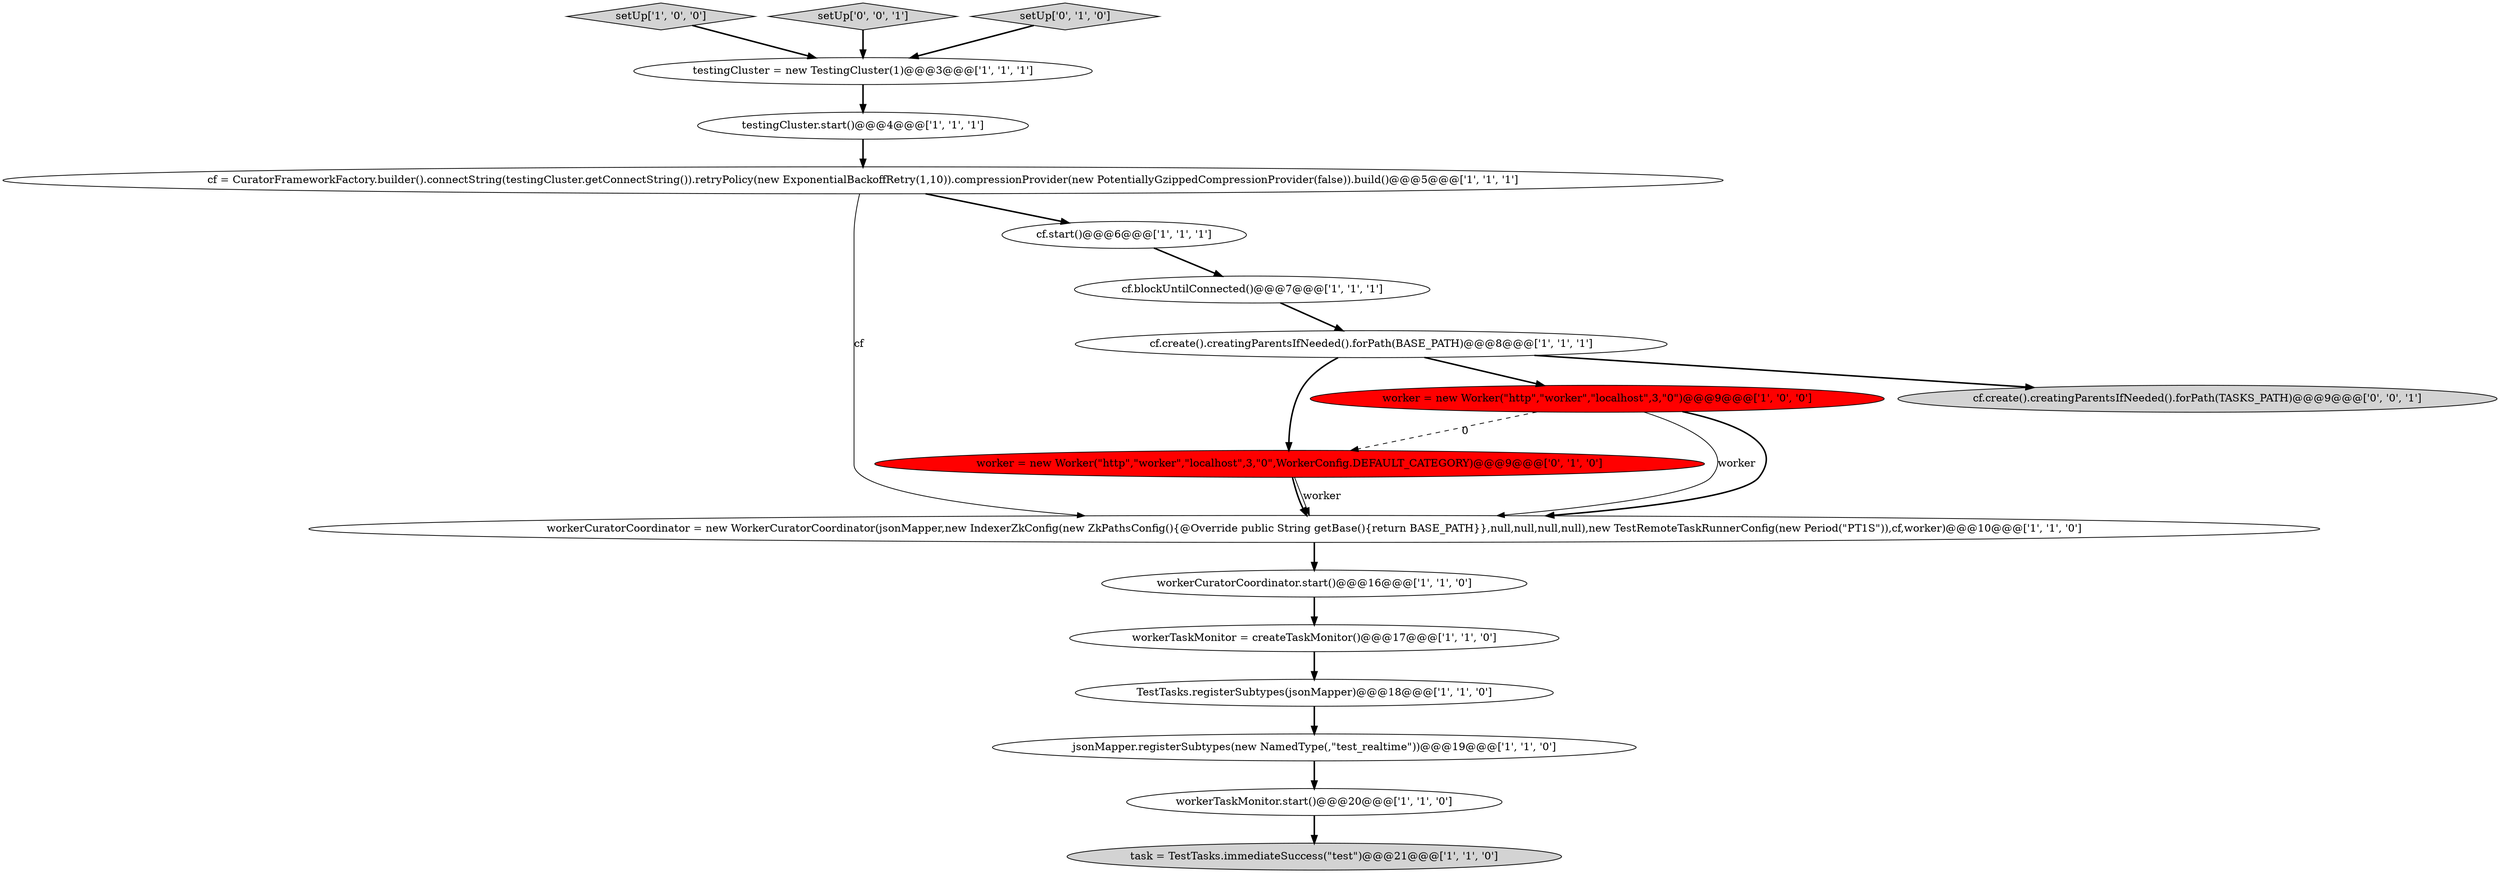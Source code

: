 digraph {
5 [style = filled, label = "testingCluster.start()@@@4@@@['1', '1', '1']", fillcolor = white, shape = ellipse image = "AAA0AAABBB1BBB"];
10 [style = filled, label = "testingCluster = new TestingCluster(1)@@@3@@@['1', '1', '1']", fillcolor = white, shape = ellipse image = "AAA0AAABBB1BBB"];
15 [style = filled, label = "worker = new Worker(\"http\",\"worker\",\"localhost\",3,\"0\",WorkerConfig.DEFAULT_CATEGORY)@@@9@@@['0', '1', '0']", fillcolor = red, shape = ellipse image = "AAA1AAABBB2BBB"];
0 [style = filled, label = "setUp['1', '0', '0']", fillcolor = lightgray, shape = diamond image = "AAA0AAABBB1BBB"];
8 [style = filled, label = "workerTaskMonitor = createTaskMonitor()@@@17@@@['1', '1', '0']", fillcolor = white, shape = ellipse image = "AAA0AAABBB1BBB"];
13 [style = filled, label = "workerCuratorCoordinator = new WorkerCuratorCoordinator(jsonMapper,new IndexerZkConfig(new ZkPathsConfig(){@Override public String getBase(){return BASE_PATH}},null,null,null,null),new TestRemoteTaskRunnerConfig(new Period(\"PT1S\")),cf,worker)@@@10@@@['1', '1', '0']", fillcolor = white, shape = ellipse image = "AAA0AAABBB1BBB"];
9 [style = filled, label = "task = TestTasks.immediateSuccess(\"test\")@@@21@@@['1', '1', '0']", fillcolor = lightgray, shape = ellipse image = "AAA0AAABBB1BBB"];
4 [style = filled, label = "cf.create().creatingParentsIfNeeded().forPath(BASE_PATH)@@@8@@@['1', '1', '1']", fillcolor = white, shape = ellipse image = "AAA0AAABBB1BBB"];
11 [style = filled, label = "cf.start()@@@6@@@['1', '1', '1']", fillcolor = white, shape = ellipse image = "AAA0AAABBB1BBB"];
18 [style = filled, label = "setUp['0', '0', '1']", fillcolor = lightgray, shape = diamond image = "AAA0AAABBB3BBB"];
7 [style = filled, label = "cf.blockUntilConnected()@@@7@@@['1', '1', '1']", fillcolor = white, shape = ellipse image = "AAA0AAABBB1BBB"];
16 [style = filled, label = "setUp['0', '1', '0']", fillcolor = lightgray, shape = diamond image = "AAA0AAABBB2BBB"];
12 [style = filled, label = "worker = new Worker(\"http\",\"worker\",\"localhost\",3,\"0\")@@@9@@@['1', '0', '0']", fillcolor = red, shape = ellipse image = "AAA1AAABBB1BBB"];
14 [style = filled, label = "TestTasks.registerSubtypes(jsonMapper)@@@18@@@['1', '1', '0']", fillcolor = white, shape = ellipse image = "AAA0AAABBB1BBB"];
2 [style = filled, label = "workerTaskMonitor.start()@@@20@@@['1', '1', '0']", fillcolor = white, shape = ellipse image = "AAA0AAABBB1BBB"];
3 [style = filled, label = "workerCuratorCoordinator.start()@@@16@@@['1', '1', '0']", fillcolor = white, shape = ellipse image = "AAA0AAABBB1BBB"];
1 [style = filled, label = "cf = CuratorFrameworkFactory.builder().connectString(testingCluster.getConnectString()).retryPolicy(new ExponentialBackoffRetry(1,10)).compressionProvider(new PotentiallyGzippedCompressionProvider(false)).build()@@@5@@@['1', '1', '1']", fillcolor = white, shape = ellipse image = "AAA0AAABBB1BBB"];
17 [style = filled, label = "cf.create().creatingParentsIfNeeded().forPath(TASKS_PATH)@@@9@@@['0', '0', '1']", fillcolor = lightgray, shape = ellipse image = "AAA0AAABBB3BBB"];
6 [style = filled, label = "jsonMapper.registerSubtypes(new NamedType(,\"test_realtime\"))@@@19@@@['1', '1', '0']", fillcolor = white, shape = ellipse image = "AAA0AAABBB1BBB"];
15->13 [style = bold, label=""];
4->17 [style = bold, label=""];
16->10 [style = bold, label=""];
4->15 [style = bold, label=""];
12->13 [style = solid, label="worker"];
8->14 [style = bold, label=""];
15->13 [style = solid, label="worker"];
7->4 [style = bold, label=""];
2->9 [style = bold, label=""];
1->11 [style = bold, label=""];
6->2 [style = bold, label=""];
12->13 [style = bold, label=""];
5->1 [style = bold, label=""];
0->10 [style = bold, label=""];
10->5 [style = bold, label=""];
13->3 [style = bold, label=""];
18->10 [style = bold, label=""];
1->13 [style = solid, label="cf"];
3->8 [style = bold, label=""];
12->15 [style = dashed, label="0"];
4->12 [style = bold, label=""];
14->6 [style = bold, label=""];
11->7 [style = bold, label=""];
}
